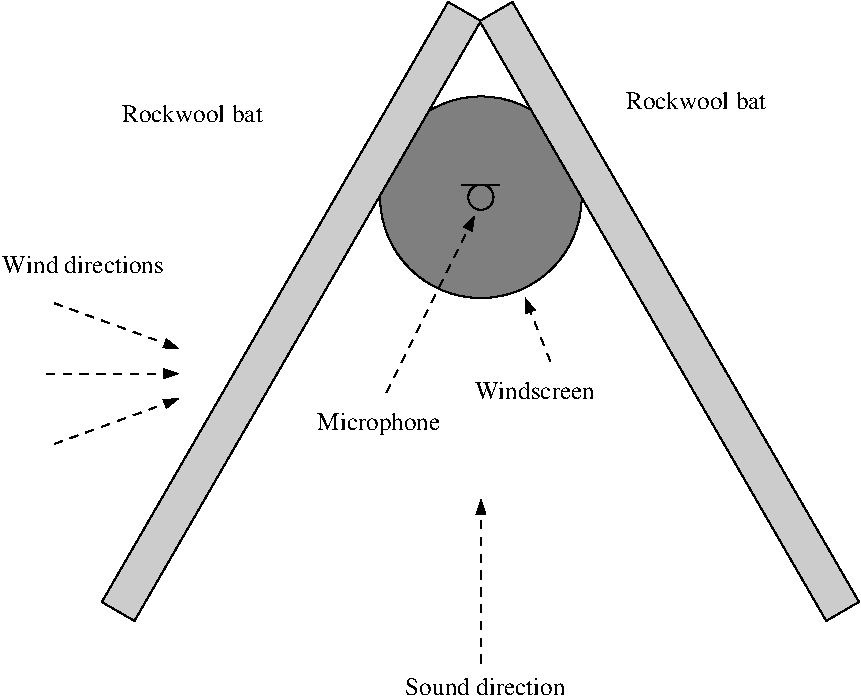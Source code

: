 #FIG 3.2  Produced by xfig version 3.2.6
Landscape
Center
Metric
Letter
100.00
Single
-2
1200 2
1 3 0 1 0 0 51 -1 10 0.000 1 0.0000 0 0 720 720 0 0 720 0
1 3 0 1 0 7 50 -1 -1 0.000 1 0.0000 0 0 90 90 0 0 0 -90
2 1 0 1 0 7 50 -1 -1 0.000 0 0 -1 0 0 2
	 -135 -90 135 -90
2 1 1 1 0 7 50 -1 -1 4.000 0 0 -1 1 0 2
	1 1 1.00 60.00 90.00
	 -675 1395 -45 135
2 1 1 1 0 7 50 -1 -1 4.000 0 0 -1 1 0 2
	1 1 1.00 60.00 90.00
	 495 1170 315 720
2 1 1 1 0 7 50 -1 -1 4.000 0 0 -1 1 0 2
	1 1 1.00 60.00 90.00
	 -3105 1260 -2160 1260
2 1 1 1 0 7 50 -1 -1 4.000 0 0 -1 1 0 2
	1 1 1.00 60.00 90.00
	 -3048 1763 -2160 1440
2 1 1 1 0 7 50 -1 -1 4.000 0 0 -1 1 0 2
	1 1 1.00 60.00 90.00
	 -3048 757 -2160 1080
2 3 0 1 0 0 50 -1 4 0.000 0 0 -1 0 0 5
	 -234 -1395 -2708 2892 -2475 3027 0 -1260 -234 -1395
2 3 0 1 0 0 50 -1 4 0.000 0 0 -1 0 0 5
	 -9 -1259 2467 3027 2701 2891 225 -1395 -9 -1259
2 1 1 1 0 7 50 -1 -1 4.000 0 0 -1 1 0 2
	1 1 1.00 60.00 90.00
	 0 3330 0 2160
4 0 0 50 -1 0 12 0.0000 6 150 1335 -3420 540 Wind directions\001
4 0 0 50 -1 0 12 0.0000 6 195 1050 -1170 1665 Microphone\001
4 0 0 50 -1 0 12 0.0000 6 150 1035 -45 1440 Windscreen\001
4 0 0 48 -1 0 12 0.0000 6 150 1185 1035 -630 Rockwool bat\001
4 0 0 48 -1 0 12 0.0000 6 150 1185 -2565 -540 Rockwool bat\001
4 0 0 50 -1 0 12 0.0000 6 150 1335 -540 3555 Sound direction\001
